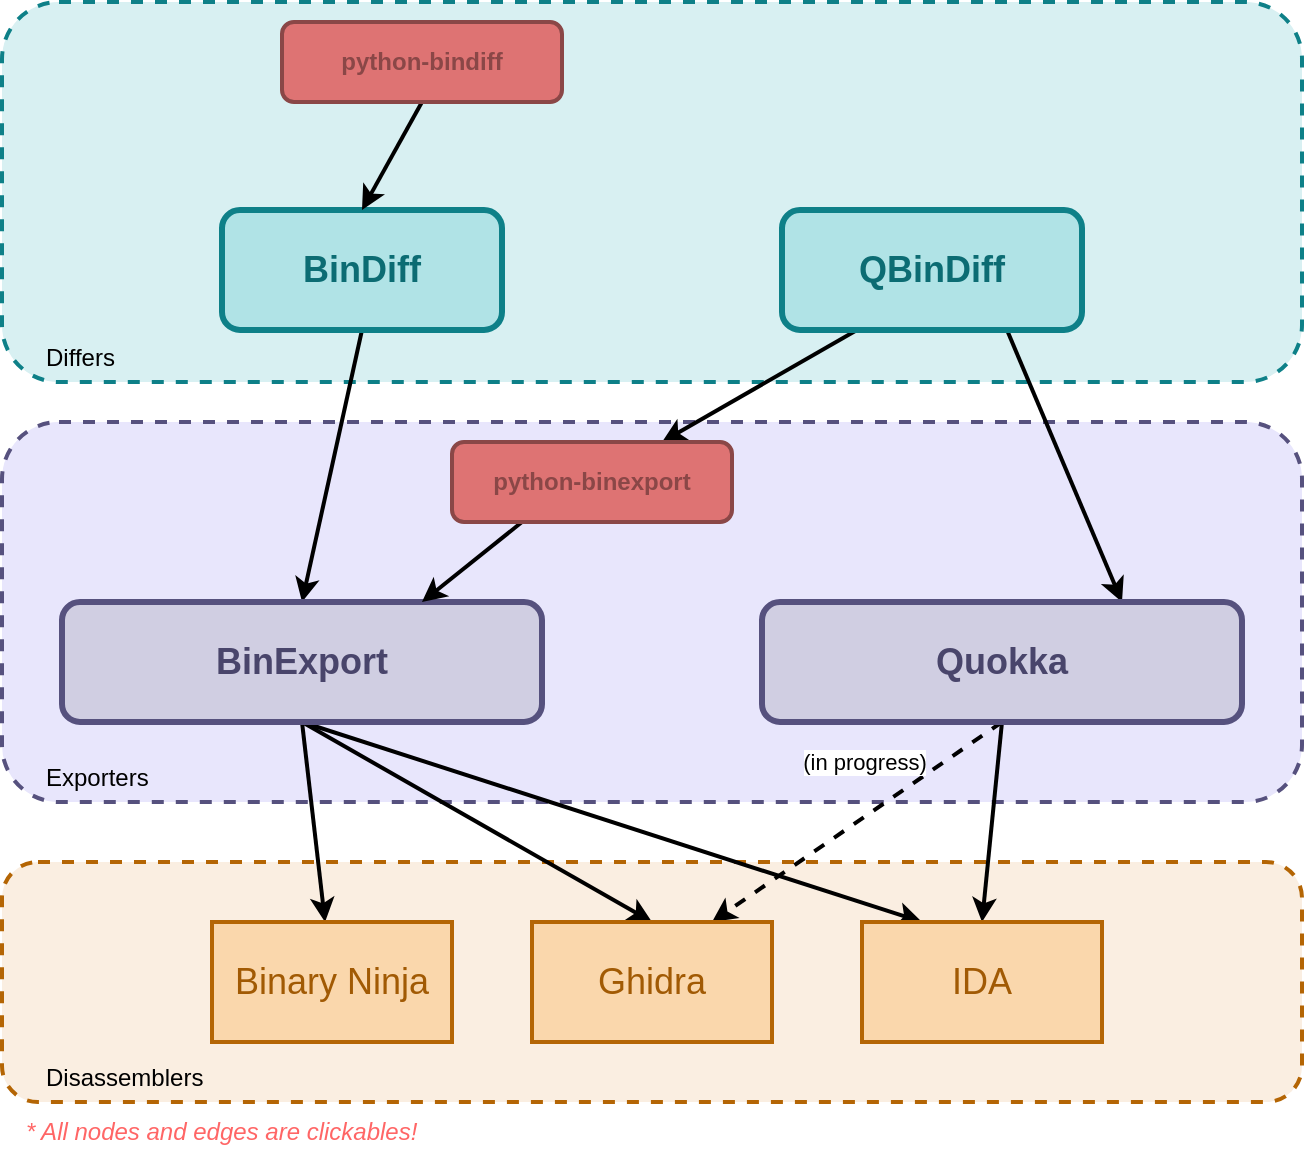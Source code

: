 <mxfile version="22.0.2" type="device">
  <diagram id="_apin59DS0HI5k8WO79R" name="Page-1">
    <mxGraphModel dx="1430" dy="606" grid="1" gridSize="10" guides="1" tooltips="1" connect="1" arrows="1" fold="1" page="1" pageScale="1" pageWidth="1169" pageHeight="827" math="0" shadow="0">
      <root>
        <mxCell id="0" />
        <mxCell id="1" parent="0" />
        <mxCell id="t7TJ7foM8erzeyl97hb3-13" value="&amp;nbsp; &amp;nbsp; &amp;nbsp; Differs" style="rounded=1;whiteSpace=wrap;html=1;dashed=1;align=left;verticalAlign=bottom;spacingBottom=3;fillColor=#D8F0F2;strokeColor=#0e8088;strokeWidth=2;" vertex="1" parent="1">
          <mxGeometry x="260" y="180" width="650" height="190" as="geometry" />
        </mxCell>
        <mxCell id="t7TJ7foM8erzeyl97hb3-11" value="&amp;nbsp; &amp;nbsp; &amp;nbsp; Exporters" style="rounded=1;whiteSpace=wrap;html=1;dashed=1;align=left;verticalAlign=bottom;spacingBottom=3;fillColor=#E8E6FC;strokeColor=#56517e;strokeWidth=2;" vertex="1" parent="1">
          <mxGeometry x="260" y="390" width="650" height="190" as="geometry" />
        </mxCell>
        <mxCell id="t7TJ7foM8erzeyl97hb3-10" value="&amp;nbsp; &amp;nbsp; &amp;nbsp; Disassemblers" style="rounded=1;whiteSpace=wrap;html=1;dashed=1;align=left;verticalAlign=bottom;spacingBottom=3;fillColor=#FAEEE1;strokeColor=#b46504;strokeWidth=2;" vertex="1" parent="1">
          <mxGeometry x="260" y="610" width="650" height="120" as="geometry" />
        </mxCell>
        <UserObject label="" link="https://github.com/quarkslab/qbindiff/blob/main/src/qbindiff/loader/backend/binexport.py" linkTarget="_blank" id="t7TJ7foM8erzeyl97hb3-17">
          <mxCell style="rounded=0;orthogonalLoop=1;jettySize=auto;html=1;exitX=0.25;exitY=1;exitDx=0;exitDy=0;entryX=0.75;entryY=0;entryDx=0;entryDy=0;strokeWidth=2;" edge="1" parent="1" source="t7TJ7foM8erzeyl97hb3-1" target="t7TJ7foM8erzeyl97hb3-8">
            <mxGeometry relative="1" as="geometry" />
          </mxCell>
        </UserObject>
        <UserObject label="" link="https://github.com/quarkslab/qbindiff/blob/main/src/qbindiff/loader/backend/quokka.py" linkTarget="_blank" id="t7TJ7foM8erzeyl97hb3-19">
          <mxCell style="rounded=0;orthogonalLoop=1;jettySize=auto;html=1;exitX=0.75;exitY=1;exitDx=0;exitDy=0;entryX=0.75;entryY=0;entryDx=0;entryDy=0;strokeWidth=2;" edge="1" parent="1" source="t7TJ7foM8erzeyl97hb3-1" target="t7TJ7foM8erzeyl97hb3-4">
            <mxGeometry relative="1" as="geometry" />
          </mxCell>
        </UserObject>
        <UserObject label="&lt;font color=&quot;#0c6c73&quot;&gt;QBinDiff&lt;/font&gt;" link="https://github.com/quarkslab/qbindiff" linkTarget="_blank" id="t7TJ7foM8erzeyl97hb3-1">
          <mxCell style="rounded=1;whiteSpace=wrap;html=1;strokeWidth=3;fontStyle=1;fontSize=18;fillColor=#b0e3e6;strokeColor=#0e8088;" vertex="1" parent="1">
            <mxGeometry x="650" y="284" width="150" height="60" as="geometry" />
          </mxCell>
        </UserObject>
        <mxCell id="t7TJ7foM8erzeyl97hb3-16" style="rounded=0;orthogonalLoop=1;jettySize=auto;html=1;exitX=0.5;exitY=1;exitDx=0;exitDy=0;entryX=0.5;entryY=0;entryDx=0;entryDy=0;strokeWidth=2;" edge="1" parent="1" source="t7TJ7foM8erzeyl97hb3-2" target="t7TJ7foM8erzeyl97hb3-3">
          <mxGeometry relative="1" as="geometry" />
        </mxCell>
        <UserObject label="&lt;font color=&quot;#0c6c73&quot;&gt;BinDiff&lt;/font&gt;" link="https://github.com/google/bindiff" linkTarget="_blank" id="t7TJ7foM8erzeyl97hb3-2">
          <mxCell style="rounded=1;whiteSpace=wrap;html=1;strokeWidth=3;fontStyle=1;fontSize=18;fillColor=#b0e3e6;strokeColor=#0e8088;" vertex="1" parent="1">
            <mxGeometry x="370" y="284" width="140" height="60" as="geometry" />
          </mxCell>
        </UserObject>
        <UserObject label="" link="https://github.com/google/binexport/tree/main/ida" linkTarget="_blank" id="t7TJ7foM8erzeyl97hb3-20">
          <mxCell style="rounded=0;orthogonalLoop=1;jettySize=auto;html=1;exitX=0.5;exitY=1;exitDx=0;exitDy=0;entryX=0.25;entryY=0;entryDx=0;entryDy=0;strokeWidth=2;" edge="1" parent="1" source="t7TJ7foM8erzeyl97hb3-3" target="t7TJ7foM8erzeyl97hb3-5">
            <mxGeometry relative="1" as="geometry" />
          </mxCell>
        </UserObject>
        <UserObject label="" link="https://github.com/google/binexport/tree/main/java" linkTarget="_blank" id="t7TJ7foM8erzeyl97hb3-21">
          <mxCell style="rounded=0;orthogonalLoop=1;jettySize=auto;html=1;exitX=0.5;exitY=1;exitDx=0;exitDy=0;entryX=0.5;entryY=0;entryDx=0;entryDy=0;strokeWidth=2;" edge="1" parent="1" source="t7TJ7foM8erzeyl97hb3-3" target="t7TJ7foM8erzeyl97hb3-6">
            <mxGeometry relative="1" as="geometry" />
          </mxCell>
        </UserObject>
        <UserObject label="" link="https://github.com/google/binexport/tree/main/binaryninja" linkTarget="_blank" id="t7TJ7foM8erzeyl97hb3-22">
          <mxCell style="rounded=0;orthogonalLoop=1;jettySize=auto;html=1;exitX=0.5;exitY=1;exitDx=0;exitDy=0;strokeWidth=2;" edge="1" parent="1" source="t7TJ7foM8erzeyl97hb3-3" target="t7TJ7foM8erzeyl97hb3-7">
            <mxGeometry relative="1" as="geometry" />
          </mxCell>
        </UserObject>
        <UserObject label="&lt;font color=&quot;#49456b&quot;&gt;BinExport&lt;/font&gt;" link="https://github.com/google/binexport" linkTarget="_blank" id="t7TJ7foM8erzeyl97hb3-3">
          <mxCell style="rounded=1;whiteSpace=wrap;html=1;strokeWidth=3;fontStyle=1;fontSize=18;fillColor=#d0cee2;strokeColor=#56517e;" vertex="1" parent="1">
            <mxGeometry x="290" y="480" width="240" height="60" as="geometry" />
          </mxCell>
        </UserObject>
        <UserObject label="" link="https://github.com/quarkslab/quokka/tree/main/src" linkTarget="_blank" id="t7TJ7foM8erzeyl97hb3-23">
          <mxCell style="rounded=0;orthogonalLoop=1;jettySize=auto;html=1;exitX=0.5;exitY=1;exitDx=0;exitDy=0;entryX=0.5;entryY=0;entryDx=0;entryDy=0;strokeWidth=2;" edge="1" parent="1" source="t7TJ7foM8erzeyl97hb3-4" target="t7TJ7foM8erzeyl97hb3-5">
            <mxGeometry relative="1" as="geometry" />
          </mxCell>
        </UserObject>
        <UserObject label="" link="https://github.com/quarkslab/quokka/tree/ghidra/java" linkTarget="_blank" id="t7TJ7foM8erzeyl97hb3-24">
          <mxCell style="rounded=0;orthogonalLoop=1;jettySize=auto;html=1;exitX=0.5;exitY=1;exitDx=0;exitDy=0;entryX=0.75;entryY=0;entryDx=0;entryDy=0;strokeWidth=2;dashed=1;" edge="1" parent="1" source="t7TJ7foM8erzeyl97hb3-4" target="t7TJ7foM8erzeyl97hb3-6">
            <mxGeometry relative="1" as="geometry" />
          </mxCell>
        </UserObject>
        <mxCell id="t7TJ7foM8erzeyl97hb3-26" value="(in progress)" style="edgeLabel;html=1;align=center;verticalAlign=middle;resizable=0;points=[];" vertex="1" connectable="0" parent="t7TJ7foM8erzeyl97hb3-24">
          <mxGeometry x="-0.089" y="2" relative="1" as="geometry">
            <mxPoint x="-5" y="-27" as="offset" />
          </mxGeometry>
        </mxCell>
        <UserObject label="&lt;font color=&quot;#49456b&quot;&gt;Quokka&lt;/font&gt;" link="https://github.com/quarkslab/quokka" linkTarget="_blank" id="t7TJ7foM8erzeyl97hb3-4">
          <mxCell style="rounded=1;whiteSpace=wrap;html=1;strokeWidth=3;fontStyle=1;fontSize=18;fillColor=#d0cee2;strokeColor=#56517e;" vertex="1" parent="1">
            <mxGeometry x="640" y="480" width="240" height="60" as="geometry" />
          </mxCell>
        </UserObject>
        <UserObject label="&lt;font color=&quot;#a15a04&quot;&gt;IDA&lt;/font&gt;" link="https://hex-rays.com" linkTarget="_blank" id="t7TJ7foM8erzeyl97hb3-5">
          <mxCell style="rounded=0;whiteSpace=wrap;html=1;fontSize=18;fillColor=#fad7ac;strokeColor=#b46504;strokeWidth=2;" vertex="1" parent="1">
            <mxGeometry x="690" y="640" width="120" height="60" as="geometry" />
          </mxCell>
        </UserObject>
        <UserObject label="&lt;font color=&quot;#a15a04&quot;&gt;Ghidra&lt;/font&gt;" link="https://ghidra-sre.org" linkTarget="_blank" id="t7TJ7foM8erzeyl97hb3-6">
          <mxCell style="rounded=0;whiteSpace=wrap;html=1;fontSize=18;fillColor=#fad7ac;strokeColor=#b46504;strokeWidth=2;" vertex="1" parent="1">
            <mxGeometry x="525" y="640" width="120" height="60" as="geometry" />
          </mxCell>
        </UserObject>
        <UserObject label="&lt;font color=&quot;#a15a04&quot;&gt;Binary Ninja&lt;/font&gt;" link="https://binary.ninja" linkTarget="_blank" id="t7TJ7foM8erzeyl97hb3-7">
          <mxCell style="rounded=0;whiteSpace=wrap;html=1;fontSize=18;fillColor=#fad7ac;strokeColor=#b46504;strokeWidth=2;" vertex="1" parent="1">
            <mxGeometry x="365" y="640" width="120" height="60" as="geometry" />
          </mxCell>
        </UserObject>
        <UserObject label="" link="https://github.com/quarkslab/python-binexport/blob/main/src/binexport/program.py" linkTarget="_blank" id="t7TJ7foM8erzeyl97hb3-18">
          <mxCell style="rounded=0;orthogonalLoop=1;jettySize=auto;html=1;exitX=0.25;exitY=1;exitDx=0;exitDy=0;entryX=0.75;entryY=0;entryDx=0;entryDy=0;strokeWidth=2;" edge="1" parent="1" source="t7TJ7foM8erzeyl97hb3-8" target="t7TJ7foM8erzeyl97hb3-3">
            <mxGeometry relative="1" as="geometry" />
          </mxCell>
        </UserObject>
        <UserObject label="&lt;b&gt;&lt;font color=&quot;#8a4747&quot;&gt;python-binexport&lt;/font&gt;&lt;/b&gt;" link="https://github.com/quarkslab/python-binexport" linkTarget="_blank" id="t7TJ7foM8erzeyl97hb3-8">
          <mxCell style="rounded=1;whiteSpace=wrap;html=1;fillColor=#DE7373;strokeColor=#8A4747;strokeWidth=2;" vertex="1" parent="1">
            <mxGeometry x="485" y="400" width="140" height="40" as="geometry" />
          </mxCell>
        </UserObject>
        <UserObject label="" link="https://github.com/quarkslab/python-bindiff/blob/main/src/bindiff/bindiff.py" linkTarget="_blank" id="t7TJ7foM8erzeyl97hb3-14">
          <mxCell style="rounded=0;orthogonalLoop=1;jettySize=auto;html=1;exitX=0.5;exitY=1;exitDx=0;exitDy=0;entryX=0.5;entryY=0;entryDx=0;entryDy=0;strokeWidth=2;" edge="1" parent="1" source="t7TJ7foM8erzeyl97hb3-9" target="t7TJ7foM8erzeyl97hb3-2">
            <mxGeometry relative="1" as="geometry" />
          </mxCell>
        </UserObject>
        <UserObject label="&lt;b&gt;&lt;font color=&quot;#8a4747&quot;&gt;python-bindiff&lt;/font&gt;&lt;/b&gt;" link="https://github.com/quarkslab/python-bindiff/" linkTarget="_blank" id="t7TJ7foM8erzeyl97hb3-9">
          <mxCell style="rounded=1;whiteSpace=wrap;html=1;fillColor=#DE7373;strokeColor=#8A4747;strokeWidth=2;" vertex="1" parent="1">
            <mxGeometry x="400" y="190" width="140" height="40" as="geometry" />
          </mxCell>
        </UserObject>
        <mxCell id="t7TJ7foM8erzeyl97hb3-25" value="* All nodes and edges are clickables!" style="text;html=1;strokeColor=none;fillColor=none;align=left;verticalAlign=middle;whiteSpace=wrap;rounded=0;fontStyle=2;fontColor=#FF6666;" vertex="1" parent="1">
          <mxGeometry x="270" y="730" width="270" height="30" as="geometry" />
        </mxCell>
      </root>
    </mxGraphModel>
  </diagram>
</mxfile>
